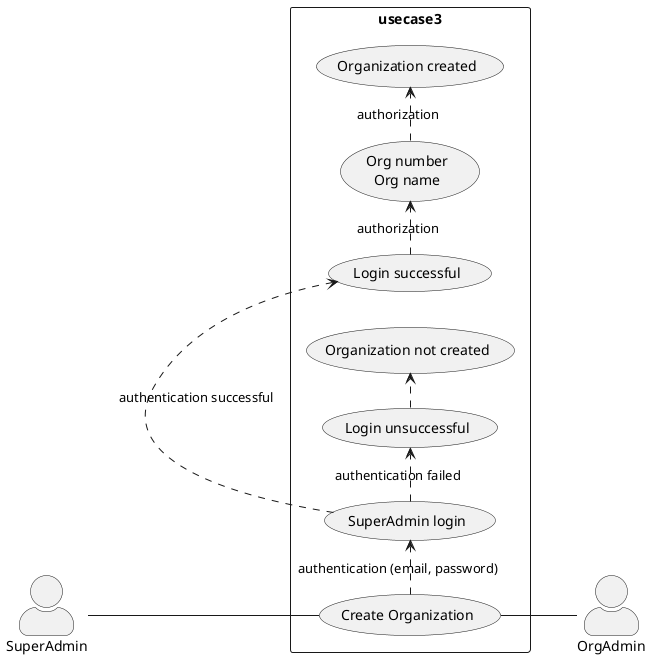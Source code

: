 @startuml SuperAdmin Create Organization

skinparam actorStyle awesome
left to right direction
skinparam packageStyle rectangle

actor SuperAdmin
actor OrgAdmin
rectangle usecase3 {
  SuperAdmin-- (Create Organization)
  (Create Organization) .> (SuperAdmin login) : authentication (email, password)
  (SuperAdmin login) .> (Login successful) : authentication successful
  (Login successful) .> (Org number\nOrg name) : authorization
  (Org number\nOrg name) .> (Organization created) : authorization 
  (SuperAdmin login) .> (Login unsuccessful) : authentication failed
  (Login unsuccessful) .> (Organization not created)  
  (Create Organization)-- OrgAdmin
}

@enduml